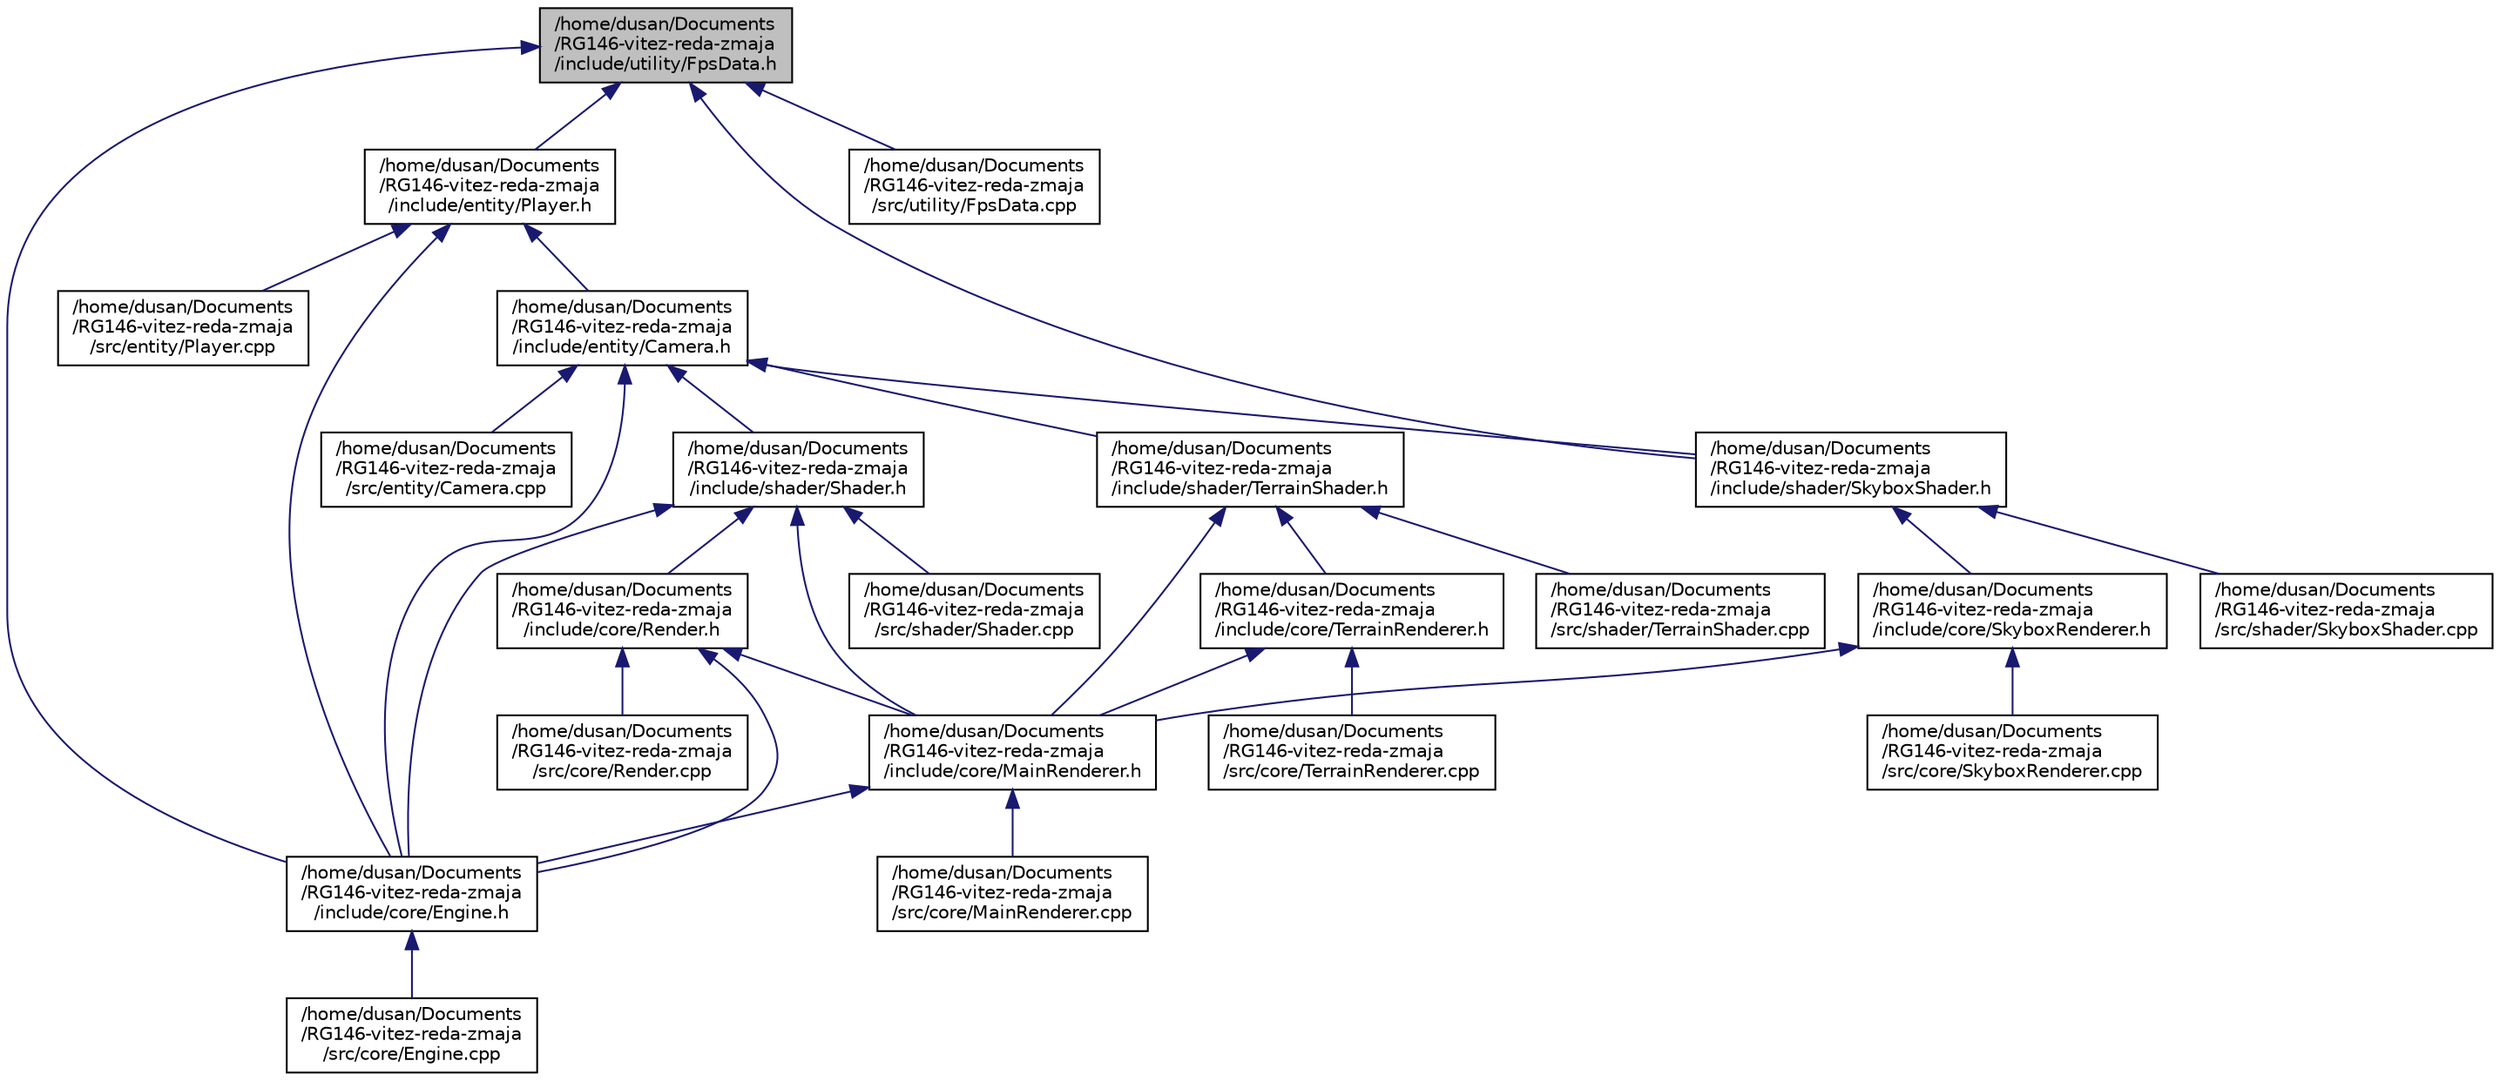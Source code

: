 digraph "/home/dusan/Documents/RG146-vitez-reda-zmaja/include/utility/FpsData.h"
{
  edge [fontname="Helvetica",fontsize="10",labelfontname="Helvetica",labelfontsize="10"];
  node [fontname="Helvetica",fontsize="10",shape=record];
  Node3 [label="/home/dusan/Documents\l/RG146-vitez-reda-zmaja\l/include/utility/FpsData.h",height=0.2,width=0.4,color="black", fillcolor="grey75", style="filled", fontcolor="black"];
  Node3 -> Node4 [dir="back",color="midnightblue",fontsize="10",style="solid",fontname="Helvetica"];
  Node4 [label="/home/dusan/Documents\l/RG146-vitez-reda-zmaja\l/include/entity/Player.h",height=0.2,width=0.4,color="black", fillcolor="white", style="filled",URL="$Player_8h.html",tooltip="Deklaracija klase Player. "];
  Node4 -> Node5 [dir="back",color="midnightblue",fontsize="10",style="solid",fontname="Helvetica"];
  Node5 [label="/home/dusan/Documents\l/RG146-vitez-reda-zmaja\l/include/entity/Camera.h",height=0.2,width=0.4,color="black", fillcolor="white", style="filled",URL="$Camera_8h.html",tooltip="Deklaracija klase Camera. "];
  Node5 -> Node6 [dir="back",color="midnightblue",fontsize="10",style="solid",fontname="Helvetica"];
  Node6 [label="/home/dusan/Documents\l/RG146-vitez-reda-zmaja\l/include/shader/Shader.h",height=0.2,width=0.4,color="black", fillcolor="white", style="filled",URL="$Shader_8h.html",tooltip="Deklaracija klase Shader. "];
  Node6 -> Node7 [dir="back",color="midnightblue",fontsize="10",style="solid",fontname="Helvetica"];
  Node7 [label="/home/dusan/Documents\l/RG146-vitez-reda-zmaja\l/include/core/Render.h",height=0.2,width=0.4,color="black", fillcolor="white", style="filled",URL="$Render_8h.html",tooltip="Deklaracija klase Render. "];
  Node7 -> Node8 [dir="back",color="midnightblue",fontsize="10",style="solid",fontname="Helvetica"];
  Node8 [label="/home/dusan/Documents\l/RG146-vitez-reda-zmaja\l/include/core/Engine.h",height=0.2,width=0.4,color="black", fillcolor="white", style="filled",URL="$Engine_8h.html",tooltip="Deklaracija klase Engine i deklaracija callback funkcija. "];
  Node8 -> Node9 [dir="back",color="midnightblue",fontsize="10",style="solid",fontname="Helvetica"];
  Node9 [label="/home/dusan/Documents\l/RG146-vitez-reda-zmaja\l/src/core/Engine.cpp",height=0.2,width=0.4,color="black", fillcolor="white", style="filled",URL="$Engine_8cpp.html"];
  Node7 -> Node10 [dir="back",color="midnightblue",fontsize="10",style="solid",fontname="Helvetica"];
  Node10 [label="/home/dusan/Documents\l/RG146-vitez-reda-zmaja\l/include/core/MainRenderer.h",height=0.2,width=0.4,color="black", fillcolor="white", style="filled",URL="$MainRenderer_8h.html",tooltip="Deklaracija klase Render. "];
  Node10 -> Node8 [dir="back",color="midnightblue",fontsize="10",style="solid",fontname="Helvetica"];
  Node10 -> Node11 [dir="back",color="midnightblue",fontsize="10",style="solid",fontname="Helvetica"];
  Node11 [label="/home/dusan/Documents\l/RG146-vitez-reda-zmaja\l/src/core/MainRenderer.cpp",height=0.2,width=0.4,color="black", fillcolor="white", style="filled",URL="$MainRenderer_8cpp.html"];
  Node7 -> Node12 [dir="back",color="midnightblue",fontsize="10",style="solid",fontname="Helvetica"];
  Node12 [label="/home/dusan/Documents\l/RG146-vitez-reda-zmaja\l/src/core/Render.cpp",height=0.2,width=0.4,color="black", fillcolor="white", style="filled",URL="$Render_8cpp.html"];
  Node6 -> Node10 [dir="back",color="midnightblue",fontsize="10",style="solid",fontname="Helvetica"];
  Node6 -> Node8 [dir="back",color="midnightblue",fontsize="10",style="solid",fontname="Helvetica"];
  Node6 -> Node13 [dir="back",color="midnightblue",fontsize="10",style="solid",fontname="Helvetica"];
  Node13 [label="/home/dusan/Documents\l/RG146-vitez-reda-zmaja\l/src/shader/Shader.cpp",height=0.2,width=0.4,color="black", fillcolor="white", style="filled",URL="$Shader_8cpp.html"];
  Node5 -> Node14 [dir="back",color="midnightblue",fontsize="10",style="solid",fontname="Helvetica"];
  Node14 [label="/home/dusan/Documents\l/RG146-vitez-reda-zmaja\l/include/shader/TerrainShader.h",height=0.2,width=0.4,color="black", fillcolor="white", style="filled",URL="$TerrainShader_8h.html",tooltip="Deklaracija klase TerrainShader. "];
  Node14 -> Node15 [dir="back",color="midnightblue",fontsize="10",style="solid",fontname="Helvetica"];
  Node15 [label="/home/dusan/Documents\l/RG146-vitez-reda-zmaja\l/include/core/TerrainRenderer.h",height=0.2,width=0.4,color="black", fillcolor="white", style="filled",URL="$TerrainRenderer_8h.html",tooltip="Deklaracija klase TerrainRenderer. "];
  Node15 -> Node10 [dir="back",color="midnightblue",fontsize="10",style="solid",fontname="Helvetica"];
  Node15 -> Node16 [dir="back",color="midnightblue",fontsize="10",style="solid",fontname="Helvetica"];
  Node16 [label="/home/dusan/Documents\l/RG146-vitez-reda-zmaja\l/src/core/TerrainRenderer.cpp",height=0.2,width=0.4,color="black", fillcolor="white", style="filled",URL="$TerrainRenderer_8cpp.html"];
  Node14 -> Node10 [dir="back",color="midnightblue",fontsize="10",style="solid",fontname="Helvetica"];
  Node14 -> Node17 [dir="back",color="midnightblue",fontsize="10",style="solid",fontname="Helvetica"];
  Node17 [label="/home/dusan/Documents\l/RG146-vitez-reda-zmaja\l/src/shader/TerrainShader.cpp",height=0.2,width=0.4,color="black", fillcolor="white", style="filled",URL="$TerrainShader_8cpp.html"];
  Node5 -> Node18 [dir="back",color="midnightblue",fontsize="10",style="solid",fontname="Helvetica"];
  Node18 [label="/home/dusan/Documents\l/RG146-vitez-reda-zmaja\l/include/shader/SkyboxShader.h",height=0.2,width=0.4,color="black", fillcolor="white", style="filled",URL="$SkyboxShader_8h.html",tooltip="Deklaracija klase SkyboxShader. "];
  Node18 -> Node19 [dir="back",color="midnightblue",fontsize="10",style="solid",fontname="Helvetica"];
  Node19 [label="/home/dusan/Documents\l/RG146-vitez-reda-zmaja\l/include/core/SkyboxRenderer.h",height=0.2,width=0.4,color="black", fillcolor="white", style="filled",URL="$SkyboxRenderer_8h.html",tooltip="Deklaracija klase SkyboxRenderer. "];
  Node19 -> Node10 [dir="back",color="midnightblue",fontsize="10",style="solid",fontname="Helvetica"];
  Node19 -> Node20 [dir="back",color="midnightblue",fontsize="10",style="solid",fontname="Helvetica"];
  Node20 [label="/home/dusan/Documents\l/RG146-vitez-reda-zmaja\l/src/core/SkyboxRenderer.cpp",height=0.2,width=0.4,color="black", fillcolor="white", style="filled",URL="$SkyboxRenderer_8cpp.html"];
  Node18 -> Node21 [dir="back",color="midnightblue",fontsize="10",style="solid",fontname="Helvetica"];
  Node21 [label="/home/dusan/Documents\l/RG146-vitez-reda-zmaja\l/src/shader/SkyboxShader.cpp",height=0.2,width=0.4,color="black", fillcolor="white", style="filled",URL="$SkyboxShader_8cpp.html"];
  Node5 -> Node8 [dir="back",color="midnightblue",fontsize="10",style="solid",fontname="Helvetica"];
  Node5 -> Node22 [dir="back",color="midnightblue",fontsize="10",style="solid",fontname="Helvetica"];
  Node22 [label="/home/dusan/Documents\l/RG146-vitez-reda-zmaja\l/src/entity/Camera.cpp",height=0.2,width=0.4,color="black", fillcolor="white", style="filled",URL="$Camera_8cpp.html"];
  Node4 -> Node8 [dir="back",color="midnightblue",fontsize="10",style="solid",fontname="Helvetica"];
  Node4 -> Node23 [dir="back",color="midnightblue",fontsize="10",style="solid",fontname="Helvetica"];
  Node23 [label="/home/dusan/Documents\l/RG146-vitez-reda-zmaja\l/src/entity/Player.cpp",height=0.2,width=0.4,color="black", fillcolor="white", style="filled",URL="$Player_8cpp.html"];
  Node3 -> Node18 [dir="back",color="midnightblue",fontsize="10",style="solid",fontname="Helvetica"];
  Node3 -> Node8 [dir="back",color="midnightblue",fontsize="10",style="solid",fontname="Helvetica"];
  Node3 -> Node24 [dir="back",color="midnightblue",fontsize="10",style="solid",fontname="Helvetica"];
  Node24 [label="/home/dusan/Documents\l/RG146-vitez-reda-zmaja\l/src/utility/FpsData.cpp",height=0.2,width=0.4,color="black", fillcolor="white", style="filled",URL="$FpsData_8cpp.html"];
}
